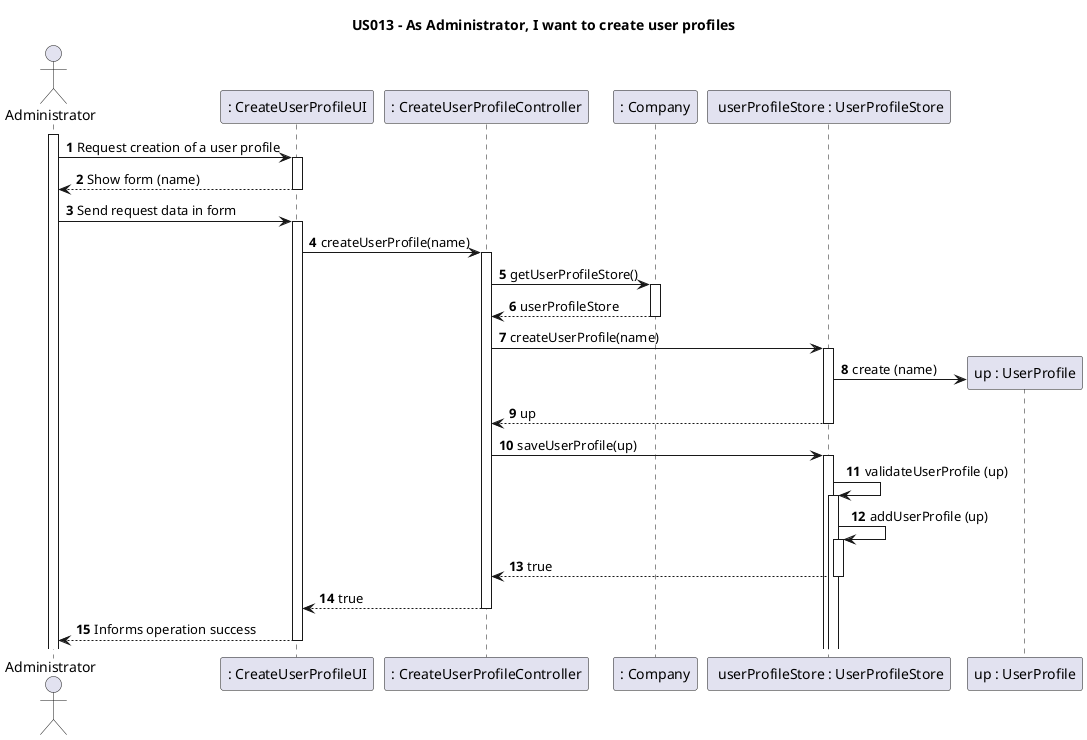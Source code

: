 @startuml
'https://plantuml.com/sequence-diagram

title US013 - As Administrator, I want to create user profiles

autoactivate on
autonumber

actor "Administrator" as User
participant ": CreateUserProfileUI" as System
participant ": CreateUserProfileController" as Ctrl
participant ": Company" as C1
participant " userProfileStore : UserProfileStore" as C2
participant "up : UserProfile" as C3


activate User

User -> System: Request creation of a user profile
System --> User: Show form (name)
User -> System: Send request data in form
System -> Ctrl: createUserProfile(name)
Ctrl -> C1: getUserProfileStore()
C1-->Ctrl: userProfileStore
Ctrl-> C2 : createUserProfile(name)
C2 -> C3 ** : create (name)
C2-->Ctrl : up
Ctrl->C2 : saveUserProfile(up)
C2->C2 : validateUserProfile (up)
C2->C2 : addUserProfile (up)
C2--> Ctrl : true
Ctrl--> System : true
System--> User : Informs operation success

@enduml